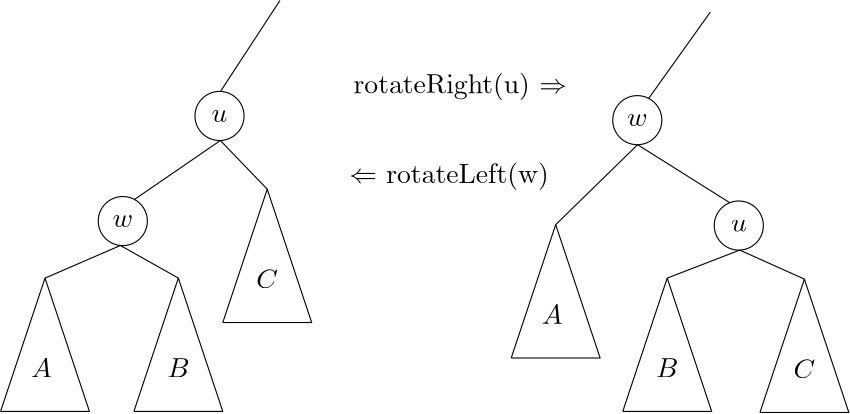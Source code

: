 <?xml version="1.0"?>
<!DOCTYPE ipe SYSTEM "ipe.dtd">
<ipe version="70010" creator="Ipe 7.0.10">
<info created="D:20101110125048" modified="D:20110607104201"/>
<ipestyle name="basic">
<symbol name="arrow/arc(spx)">
<path stroke="sym-stroke" fill="sym-stroke" pen="sym-pen">
0 0 m
-1 0.333 l
-1 -0.333 l
h
</path>
</symbol>
<symbol name="arrow/farc(spx)">
<path stroke="sym-stroke" fill="white" pen="sym-pen">
0 0 m
-1 0.333 l
-1 -0.333 l
h
</path>
</symbol>
<symbol name="mark/circle(sx)" transformations="translations">
<path fill="sym-stroke">
0.6 0 0 0.6 0 0 e
0.4 0 0 0.4 0 0 e
</path>
</symbol>
<symbol name="mark/disk(sx)" transformations="translations">
<path fill="sym-stroke">
0.6 0 0 0.6 0 0 e
</path>
</symbol>
<symbol name="mark/fdisk(sfx)" transformations="translations">
<group>
<path fill="sym-stroke" fillrule="eofill">
0.6 0 0 0.6 0 0 e
0.4 0 0 0.4 0 0 e
</path>
<path fill="sym-fill">
0.4 0 0 0.4 0 0 e
</path>
</group>
</symbol>
<symbol name="mark/box(sx)" transformations="translations">
<path fill="sym-stroke" fillrule="eofill">
-0.6 -0.6 m
0.6 -0.6 l
0.6 0.6 l
-0.6 0.6 l
h
-0.4 -0.4 m
0.4 -0.4 l
0.4 0.4 l
-0.4 0.4 l
h
</path>
</symbol>
<symbol name="mark/square(sx)" transformations="translations">
<path fill="sym-stroke">
-0.6 -0.6 m
0.6 -0.6 l
0.6 0.6 l
-0.6 0.6 l
h
</path>
</symbol>
<symbol name="mark/fsquare(sfx)" transformations="translations">
<group>
<path fill="sym-stroke" fillrule="eofill">
-0.6 -0.6 m
0.6 -0.6 l
0.6 0.6 l
-0.6 0.6 l
h
-0.4 -0.4 m
0.4 -0.4 l
0.4 0.4 l
-0.4 0.4 l
h
</path>
<path fill="sym-fill">
-0.4 -0.4 m
0.4 -0.4 l
0.4 0.4 l
-0.4 0.4 l
h
</path>
</group>
</symbol>
<symbol name="mark/cross(sx)" transformations="translations">
<group>
<path fill="sym-stroke">
-0.43 -0.57 m
0.57 0.43 l
0.43 0.57 l
-0.57 -0.43 l
h
</path>
<path fill="sym-stroke">
-0.43 0.57 m
0.57 -0.43 l
0.43 -0.57 l
-0.57 0.43 l
h
</path>
</group>
</symbol>
<symbol name="arrow/fnormal(spx)">
<path stroke="sym-stroke" fill="white" pen="sym-pen">
0 0 m
-1 0.333 l
-1 -0.333 l
h
</path>
</symbol>
<symbol name="arrow/pointed(spx)">
<path stroke="sym-stroke" fill="sym-stroke" pen="sym-pen">
0 0 m
-1 0.333 l
-0.8 0 l
-1 -0.333 l
h
</path>
</symbol>
<symbol name="arrow/fpointed(spx)">
<path stroke="sym-stroke" fill="white" pen="sym-pen">
0 0 m
-1 0.333 l
-0.8 0 l
-1 -0.333 l
h
</path>
</symbol>
<symbol name="arrow/linear(spx)">
<path stroke="sym-stroke" pen="sym-pen">
-1 0.333 m
0 0 l
-1 -0.333 l
</path>
</symbol>
<symbol name="arrow/fdouble(spx)">
<path stroke="sym-stroke" fill="white" pen="sym-pen">
0 0 m
-1 0.333 l
-1 -0.333 l
h
-1 0 m
-2 0.333 l
-2 -0.333 l
h
</path>
</symbol>
<symbol name="arrow/double(spx)">
<path stroke="sym-stroke" fill="sym-stroke" pen="sym-pen">
0 0 m
-1 0.333 l
-1 -0.333 l
h
-1 0 m
-2 0.333 l
-2 -0.333 l
h
</path>
</symbol>
<pen name="heavier" value="0.8"/>
<pen name="fat" value="1.2"/>
<pen name="ultrafat" value="2"/>
<symbolsize name="large" value="5"/>
<symbolsize name="small" value="2"/>
<symbolsize name="tiny" value="1.1"/>
<arrowsize name="large" value="10"/>
<arrowsize name="small" value="5"/>
<arrowsize name="tiny" value="3"/>
<color name="red" value="1 0 0"/>
<color name="green" value="0 1 0"/>
<color name="blue" value="0 0 1"/>
<color name="yellow" value="1 1 0"/>
<color name="orange" value="1 0.647 0"/>
<color name="gold" value="1 0.843 0"/>
<color name="purple" value="0.627 0.125 0.941"/>
<color name="gray" value="0.745"/>
<color name="brown" value="0.647 0.165 0.165"/>
<color name="navy" value="0 0 0.502"/>
<color name="pink" value="1 0.753 0.796"/>
<color name="seagreen" value="0.18 0.545 0.341"/>
<color name="turquoise" value="0.251 0.878 0.816"/>
<color name="violet" value="0.933 0.51 0.933"/>
<color name="darkblue" value="0 0 0.545"/>
<color name="darkcyan" value="0 0.545 0.545"/>
<color name="darkgray" value="0.663"/>
<color name="darkgreen" value="0 0.392 0"/>
<color name="darkmagenta" value="0.545 0 0.545"/>
<color name="darkorange" value="1 0.549 0"/>
<color name="darkred" value="0.545 0 0"/>
<color name="lightblue" value="0.678 0.847 0.902"/>
<color name="lightcyan" value="0.878 1 1"/>
<color name="lightgray" value="0.827"/>
<color name="lightgreen" value="0.565 0.933 0.565"/>
<color name="lightyellow" value="1 1 0.878"/>
<dashstyle name="dashed" value="[4] 0"/>
<dashstyle name="dotted" value="[1 3] 0"/>
<dashstyle name="dash dotted" value="[4 2 1 2] 0"/>
<dashstyle name="dash dot dotted" value="[4 2 1 2 1 2] 0"/>
<textsize name="large" value="\large"/>
<textsize name="small" value="\small"/>
<textsize name="tiny" value="\tiny"/>
<textsize name="Large" value="\Large"/>
<textsize name="LARGE" value="\LARGE"/>
<textsize name="huge" value="\huge"/>
<textsize name="Huge" value="\Huge"/>
<textsize name="footnote" value="\footnotesize"/>
<textstyle name="center" begin="\begin{center}" end="\end{center}"/>
<textstyle name="itemize" begin="\begin{itemize}" end="\end{itemize}"/>
<textstyle name="item" begin="\begin{itemize}\item{}" end="\end{itemize}"/>
<gridsize name="4 pts" value="4"/>
<gridsize name="8 pts (~3 mm)" value="8"/>
<gridsize name="16 pts (~6 mm)" value="16"/>
<gridsize name="32 pts (~12 mm)" value="32"/>
<gridsize name="10 pts (~3.5 mm)" value="10"/>
<gridsize name="20 pts (~7 mm)" value="20"/>
<gridsize name="14 pts (~5 mm)" value="14"/>
<gridsize name="28 pts (~10 mm)" value="28"/>
<gridsize name="56 pts (~20 mm)" value="56"/>
<anglesize name="90 deg" value="90"/>
<anglesize name="60 deg" value="60"/>
<anglesize name="45 deg" value="45"/>
<anglesize name="30 deg" value="30"/>
<anglesize name="22.5 deg" value="22.5"/>
<tiling name="falling" angle="-60" step="4" width="1"/>
<tiling name="rising" angle="30" step="4" width="1"/>
</ipestyle>
<page>
<layer name="alpha"/>
<view layers="alpha" active="alpha"/>
<path layer="alpha" stroke="black">
191.167 339.191 m
212.558 371.913 l
</path>
<group matrix="1 0 0 1 -73.1026 16">
<path matrix="1 0 0 1 -6.89739 0" stroke="black">
192 208 m
208 256 l
224 208 l
192 208 l
</path>
<text transformations="translations" pos="196.103 220.308" stroke="black" type="label" width="7.472" height="6.808" depth="0" valign="baseline">$A$</text>
</group>
<group matrix="1 0 0 1 0.9711 0">
<path matrix="1 0 0 1 -32.9711 16" stroke="black">
192 208 m
208 256 l
224 208 l
192 208 l
</path>
<text matrix="1 0 0 1 -25.1026 16" transformations="translations" pos="196.103 220.308" stroke="black" type="label" width="8.057" height="6.808" depth="0" valign="baseline">$B$</text>
</group>
<group matrix="1 0 0 1 1.0831 0">
<path matrix="1 0 0 1 -1.0831 48" stroke="black">
192 208 m
208 256 l
224 208 l
192 208 l
</path>
<text matrix="1 0 0 1 6.8974 48" transformations="translations" pos="196.103 220.308" stroke="black" type="label" width="7.833" height="6.808" depth="0" valign="baseline">$C$</text>
</group>
<path stroke="black">
191.124 321.529 m
160.198 300.312 l
</path>
<path stroke="black">
191.124 321.529 m
208 304 l
</path>
<path stroke="black">
155.129 283.739 m
128 272 l
</path>
<path stroke="black">
155.129 283.739 m
176 272 l
</path>
<group matrix="1 0 0 1 110.743 35.2309">
<path matrix="1 0 0 1 -6.89739 0" stroke="black">
192 208 m
208 256 l
224 208 l
192 208 l
</path>
<text transformations="translations" pos="196.103 220.308" stroke="black" type="label" width="7.472" height="6.808" depth="0" valign="baseline">$A$</text>
</group>
<group matrix="1 0 0 1 176.971 0">
<path matrix="1 0 0 1 -32.9711 16" stroke="black">
192 208 m
208 256 l
224 208 l
192 208 l
</path>
<text matrix="1 0 0 1 -25.1026 16" transformations="translations" pos="196.103 220.308" stroke="black" type="label" width="8.057" height="6.808" depth="0" valign="baseline">$B$</text>
</group>
<group matrix="1 0 0 1 194.462 -32.3742">
<path matrix="1 0 0 1 -1.0831 48" stroke="black">
192 208 m
208 256 l
224 208 l
192 208 l
</path>
<text matrix="1 0 0 1 6.8974 48" transformations="translations" pos="196.103 220.308" stroke="black" type="label" width="7.833" height="6.808" depth="0" valign="baseline">$C$</text>
</group>
<path stroke="black">
341.329 320.017 m
374.516 299.129 l
</path>
<path stroke="black">
341.329 320.017 m
311.846 291.231 l
</path>
<path stroke="black">
378.091 282.082 m
352 272 l
</path>
<path stroke="black">
378.091 282.082 m
401.379 271.626 l
</path>
<path stroke="black">
345.322 336.687 m
367.533 367.78 l
</path>
<text transformations="translations" pos="239.072 338.549" stroke="black" type="label" width="76.823" height="7.473" depth="2.49" valign="baseline">rotateRight(u) $\Rightarrow$</text>
<text transformations="translations" pos="237.533 306.241" stroke="black" type="label" width="71.842" height="7.473" depth="2.49" valign="baseline">$\Leftarrow$ rotateLeft(w)</text>
<path matrix="1 0 0 1 -31.1667 -36.8048" stroke="black">
8.83683 0 0 8.83683 187.174 329.337 e
</path>
<text matrix="1 0 0 1 -31.9717 -35.6848" transformations="translations" pos="187.979 328.217" stroke="black" type="label" width="7.401" height="4.289" depth="0" halign="center" valign="center">$w$</text>
<path matrix="1 0 0 1 3.65229 1.02409" stroke="black">
8.83683 0 0 8.83683 187.174 329.337 e
</path>
<text matrix="1 0 0 1 2.84729 2.14409" transformations="translations" pos="187.979 328.217" stroke="black" type="label" width="5.703" height="4.289" depth="0" halign="center" valign="center">$u$</text>
<path matrix="1 0 0 1 154.057 -0.483578" stroke="black">
8.83683 0 0 8.83683 187.174 329.337 e
</path>
<text matrix="1 0 0 1 153.252 0.636422" transformations="translations" pos="187.979 328.217" stroke="black" type="label" width="7.401" height="4.289" depth="0" halign="center" valign="center">$w$</text>
<path matrix="1 0 0 1 190.596 -38.4237" stroke="black">
8.83683 0 0 8.83683 187.174 329.337 e
</path>
<text matrix="1 0 0 1 189.791 -37.3037" transformations="translations" pos="187.979 328.217" stroke="black" type="label" width="5.703" height="4.289" depth="0" halign="center" valign="center">$u$</text>
</page>
</ipe>
